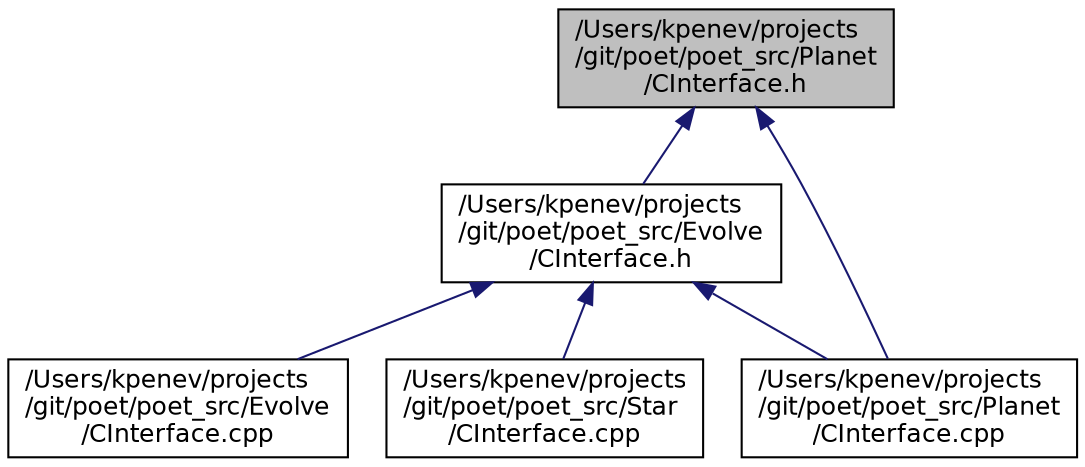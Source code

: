 digraph "/Users/kpenev/projects/git/poet/poet_src/Planet/CInterface.h"
{
 // INTERACTIVE_SVG=YES
  edge [fontname="Helvetica",fontsize="12",labelfontname="Helvetica",labelfontsize="12"];
  node [fontname="Helvetica",fontsize="12",shape=record];
  Node49 [label="/Users/kpenev/projects\l/git/poet/poet_src/Planet\l/CInterface.h",height=0.2,width=0.4,color="black", fillcolor="grey75", style="filled", fontcolor="black"];
  Node49 -> Node50 [dir="back",color="midnightblue",fontsize="12",style="solid",fontname="Helvetica"];
  Node50 [label="/Users/kpenev/projects\l/git/poet/poet_src/Evolve\l/CInterface.h",height=0.2,width=0.4,color="black", fillcolor="white", style="filled",URL="$Evolve_2CInterface_8h.html",tooltip="Declare C-style functions for accessing the functionality of the Evolve library. "];
  Node50 -> Node51 [dir="back",color="midnightblue",fontsize="12",style="solid",fontname="Helvetica"];
  Node51 [label="/Users/kpenev/projects\l/git/poet/poet_src/Evolve\l/CInterface.cpp",height=0.2,width=0.4,color="black", fillcolor="white", style="filled",URL="$Evolve_2CInterface_8cpp.html",tooltip="The definitions of the functions declared in CInterface.h. "];
  Node50 -> Node52 [dir="back",color="midnightblue",fontsize="12",style="solid",fontname="Helvetica"];
  Node52 [label="/Users/kpenev/projects\l/git/poet/poet_src/Planet\l/CInterface.cpp",height=0.2,width=0.4,color="black", fillcolor="white", style="filled",URL="$Planet_2CInterface_8cpp.html",tooltip="The definitions of the functions declared in CInterface.h. "];
  Node50 -> Node53 [dir="back",color="midnightblue",fontsize="12",style="solid",fontname="Helvetica"];
  Node53 [label="/Users/kpenev/projects\l/git/poet/poet_src/Star\l/CInterface.cpp",height=0.2,width=0.4,color="black", fillcolor="white", style="filled",URL="$Star_2CInterface_8cpp.html",tooltip="The definitions of the functions declared in CInterface.h. "];
  Node49 -> Node52 [dir="back",color="midnightblue",fontsize="12",style="solid",fontname="Helvetica"];
}
